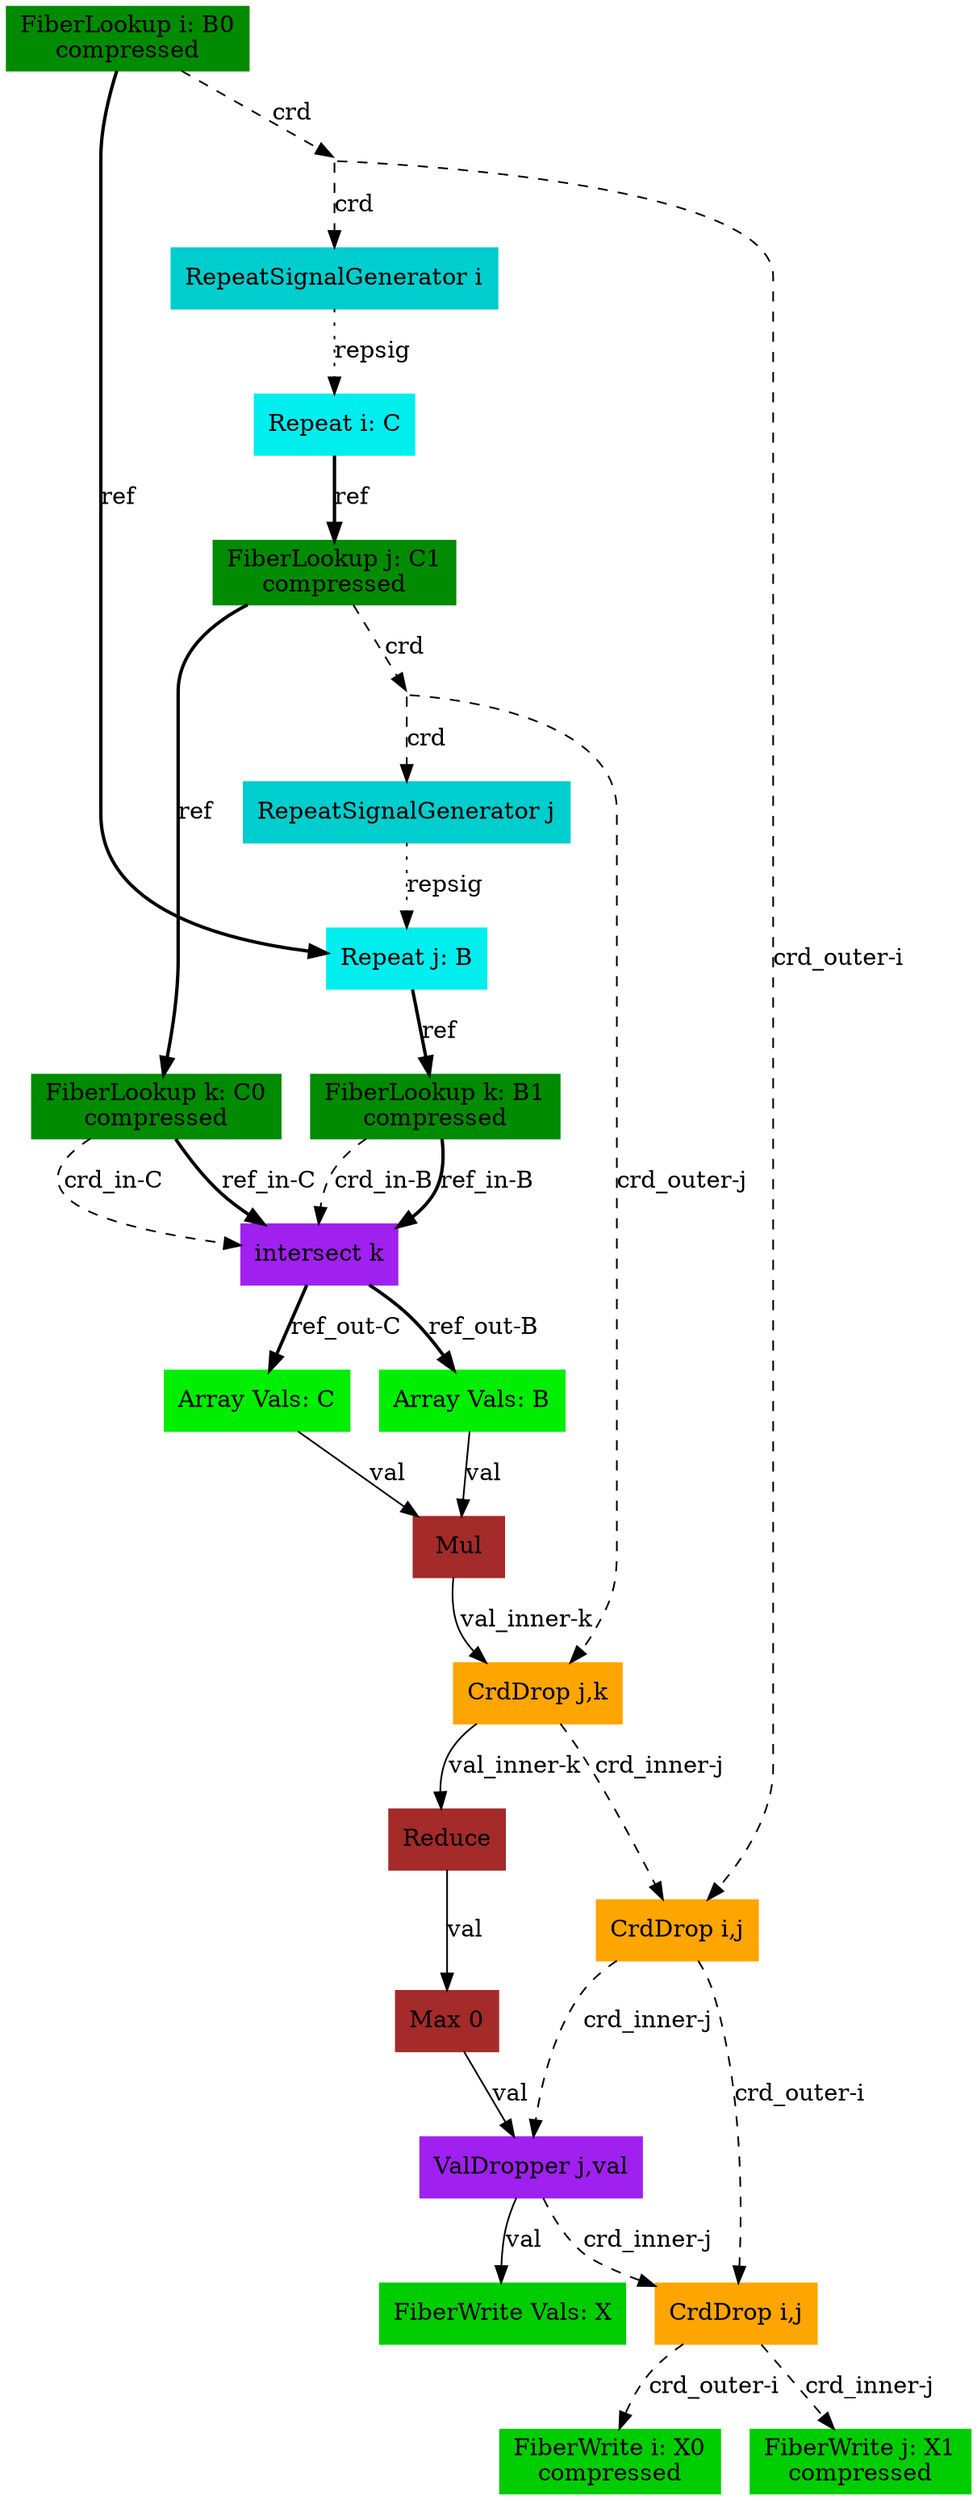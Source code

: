 digraph SAM {
    comment="X=ss01,B=ss01,C=ss10"
    17 [comment="type=fiberlookup,index=i,tensor=B,mode=0,format=compressed,src=true,root=true" label="FiberLookup i: B0\ncompressed" color=green4 shape=box style=filled type="fiberlookup" index="i" tensor="B" mode="0" format="compressed" src="true" root="true"]
    16 [comment="type=broadcast" shape=point style=invis type="broadcast"]
    2 [comment="type=fiberwrite,index=i,tensor=X,mode=0,format=compressed,segsize=2,crdsize=B0_dim,sink=true" label="FiberWrite i: X0\ncompressed" color=green3 shape=box style=filled type="fiberwrite" index="i" tensor="X" mode="0" format="compressed" segsize="2" crdsize="B0_dim" sink="true"]
    15 [comment="type=repsiggen,index=i" label="RepeatSignalGenerator i" color=cyan3 shape=box style=filled type="repsiggen" index="i"]
    14 [comment="type=repeat,index=i,tensor=C,root=true" label="Repeat i: C" color=cyan2 shape=box style=filled type="repeat" index="i" tensor="C" root="true"]
    13 [comment="type=fiberlookup,index=j,tensor=C,mode=1,format=compressed,src=true,root=false" label="FiberLookup j: C1\ncompressed" color=green4 shape=box style=filled type="fiberlookup" index="j" tensor="C" mode="1" format="compressed" src="true" root="false"]
    12 [comment="type=broadcast" shape=point style=invis type="broadcast"]
    1 [comment="type=fiberwrite,index=j,tensor=X,mode=1,format=compressed,segsize=B0_dim+1,crdsize=B0_dim*C1_dim,sink=true" label="FiberWrite j: X1\ncompressed" color=green3 shape=box style=filled type="fiberwrite" index="j" tensor="X" mode="1" format="compressed" segsize="B0_dim+1" crdsize="B0_dim*C1_dim" sink="true"]
    11 [comment="type=repsiggen,index=j" label="RepeatSignalGenerator j" color=cyan3 shape=box style=filled type="repsiggen" index="j"]
    10 [comment="type=repeat,index=j,tensor=B,root=false" label="Repeat j: B" color=cyan2 shape=box style=filled type="repeat" index="j" tensor="B" root="false"]
    8 [comment="type=fiberlookup,index=k,tensor=B,mode=1,format=compressed,src=true,root=false" label="FiberLookup k: B1\ncompressed" color=green4 shape=box style=filled type="fiberlookup" index="k" tensor="B" mode="1" format="compressed" src="true" root="false"]
    7 [comment="type=intersect,index=k" label="intersect k" color=purple shape=box style=filled type="intersect" index="k"]
    5 [comment="type=arrayvals,tensor=B" label="Array Vals: B" color=green2 shape=box style=filled type="arrayvals" tensor="B"]
    4 [comment="type=mul" label="Mul" color=brown shape=box style=filled type="mul"]
    3 [comment="type=reduce" label="Reduce" color=brown shape=box style=filled type="reduce"]
    0 [comment="type=fiberwrite,mode=vals,tensor=X,size=1*B0_dim*C1_dim,sink=true" label="FiberWrite Vals: X" color=green3 shape=box style=filled type="fiberwrite" tensor="X" mode="vals" size="1*B0_dim*C1_dim" sink="true"]
    6 [comment="type=arrayvals,tensor=C" label="Array Vals: C" color=green2 shape=box style=filled type="arrayvals" tensor="C"]
    9 [comment="type=fiberlookup,index=k,tensor=C,mode=0,format=compressed,src=true,root=false" label="FiberLookup k: C0\ncompressed" color=green4 shape=box style=filled type="fiberlookup" index="k" tensor="C" mode="0" format="compressed" src="true" root="false"]
    18 [comment="type=crddrop,outer=i,inner=j" label="CrdDrop i,j" color=orange shape=box style=filled type="crddrop" outer="i" inner="j"]
    19 [comment="type=crddrop,outer=j,inner=k" label="CrdDrop j,k" color=orange shape=box style=filled type="crddrop" outer="j" inner="k"]
    20 [comment="type=max" label="Max 0" color=brown shape=box style=filled type="max"]
    21 [comment="type=valdrop,outer=j,inner=val" label="ValDropper j,val" color=purple shape=box style=filled type="valdrop" outer="j" inner="val"]
    22 [comment="type=crddrop,outer=i,inner=j" label="CrdDrop i,j" color=orange shape=box style=filled type="crddrop" outer="i" inner="j"]
    17 -> 16 [label="crd" style=dashed type="crd" comment=""]
    16 -> 15 [label="crd" style=dashed type="crd"]
    15 -> 14 [label="repsig" style=dotted type="repsig"]
    14 -> 13 [label="ref" style=bold type="ref"]
    13 -> 12 [label="crd" style=dashed type="crd" comment=""]
    12 -> 11 [label="crd" style=dashed type="crd"]
    11 -> 10 [label="repsig" style=dotted type="repsig"]
    10 -> 8 [label="ref" style=bold type="ref"]
    8 -> 7 [label="crd_in-B" style=dashed type="crd" comment="in-B"]
    7 -> 5 [label="ref_out-B" style=bold type="ref" comment="out-B"]
    5 -> 4 [label="val" type="val"]
    7 -> 6 [label="ref_out-C" style=bold type="ref" comment="out-C"]
    6 -> 4 [label="val" type="val"]
    8 -> 7 [label="ref_in-B" style=bold type="ref" comment="in-B"]
    13 -> 9 [label="ref" style=bold type="ref" comment=""]
    9 -> 7 [label="crd_in-C" style=dashed type="crd" comment="in-C"]
    9 -> 7 [label="ref_in-C" style=bold type="ref" comment="in-C"]
    17 -> 10 [label="ref" style=bold type="ref" comment=""]
    
    4 -> 19 [label="val_inner-k" type="val" comment="inner-k"]
    12 -> 19 [label="crd_outer-j" style=dashed type="crd" comment="outer-j"]
    19 -> 3 [label="val_inner-k" type="val" comment="inner-k"]
    3 -> 20 [label="val" type="val" comment="val"]
    20 -> 21 [label="val" type="val" comment="relu-val"]
    18 -> 21 [label="crd_inner-j" style=dashed type="crd" comment="inner-j"]
    21 -> 22 [label="crd_inner-j" style=dashed type="crd" comment="inner-j"]
    18 -> 22 [label="crd_outer-i" style=dashed type="crd" comment="outer-i"] 

    19 -> 18 [label="crd_inner-j" style=dashed type="crd" comment="inner-j"] 
    16 -> 18 [label="crd_outer-i" style=dashed type="crd" comment="outer-i"]
    21 -> 0 [label="val" type="val"]
    
    22 -> 2 [label="crd_outer-i" style=dashed type="crd" comment="outer-i"] 
    22 -> 1 [label="crd_inner-j" style=dashed type="crd" comment="inner-j"]
}
